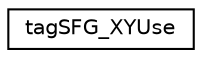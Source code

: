 digraph "Graphical Class Hierarchy"
{
  edge [fontname="Helvetica",fontsize="10",labelfontname="Helvetica",labelfontsize="10"];
  node [fontname="Helvetica",fontsize="10",shape=record];
  rankdir="LR";
  Node1 [label="tagSFG_XYUse",height=0.2,width=0.4,color="black", fillcolor="white", style="filled",URL="$structtag_s_f_g___x_y_use.html"];
}
